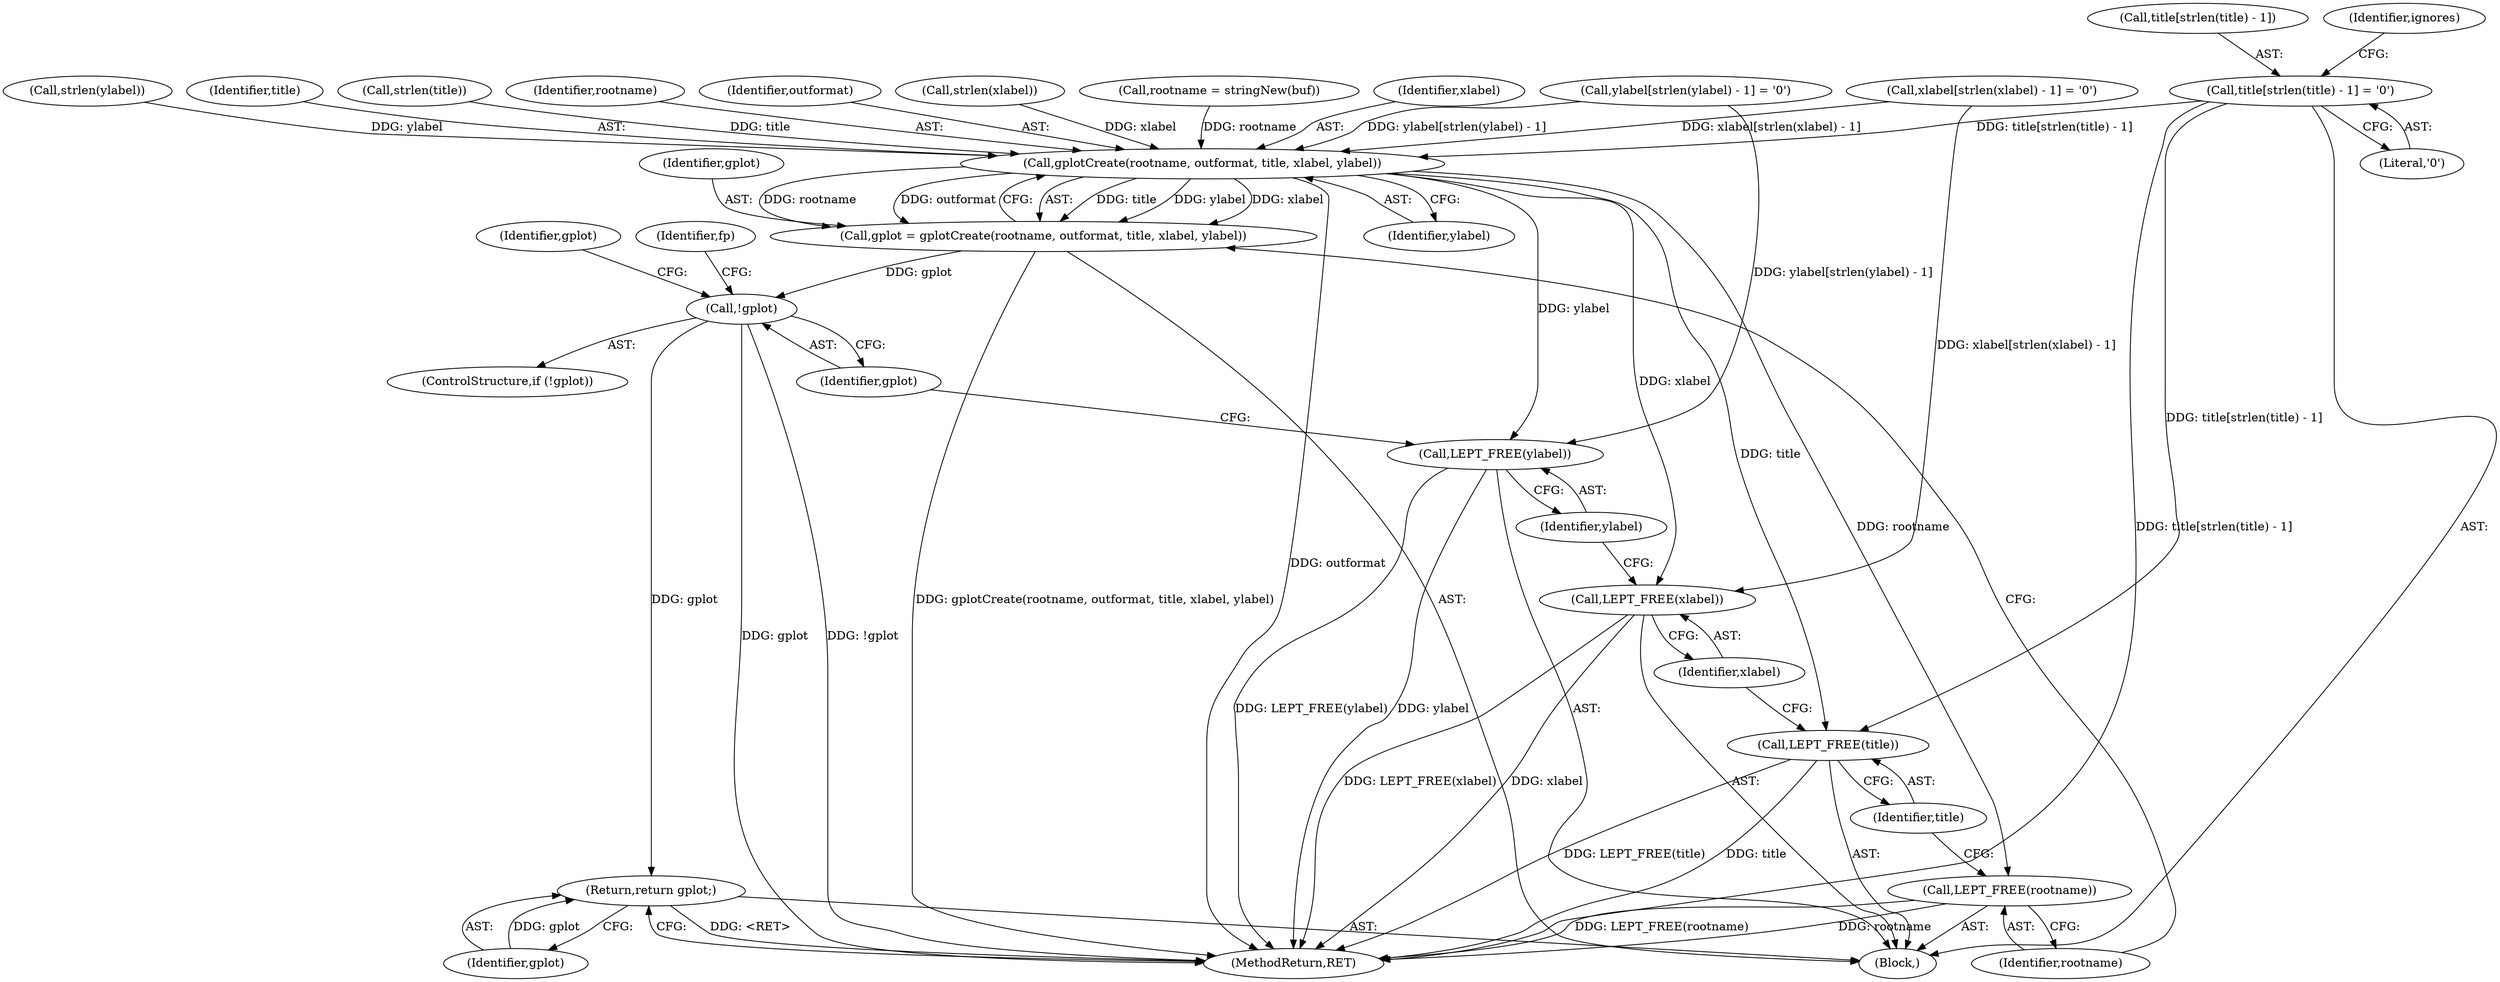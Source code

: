 digraph "0_leptonica_ee301cb2029db8a6289c5295daa42bba7715e99a_4@API" {
"1000208" [label="(Call,title[strlen(title) - 1] = '\0')"];
"1000258" [label="(Call,gplotCreate(rootname, outformat, title, xlabel, ylabel))"];
"1000256" [label="(Call,gplot = gplotCreate(rootname, outformat, title, xlabel, ylabel))"];
"1000273" [label="(Call,!gplot)"];
"1000409" [label="(Return,return gplot;)"];
"1000264" [label="(Call,LEPT_FREE(rootname))"];
"1000266" [label="(Call,LEPT_FREE(title))"];
"1000268" [label="(Call,LEPT_FREE(xlabel))"];
"1000270" [label="(Call,LEPT_FREE(ylabel))"];
"1000209" [label="(Call,title[strlen(title) - 1])"];
"1000258" [label="(Call,gplotCreate(rootname, outformat, title, xlabel, ylabel))"];
"1000288" [label="(Identifier,gplot)"];
"1000267" [label="(Identifier,title)"];
"1000409" [label="(Return,return gplot;)"];
"1000265" [label="(Identifier,rootname)"];
"1000277" [label="(Identifier,fp)"];
"1000252" [label="(Call,strlen(ylabel))"];
"1000263" [label="(Identifier,ylabel)"];
"1000411" [label="(MethodReturn,RET)"];
"1000264" [label="(Call,LEPT_FREE(rootname))"];
"1000212" [label="(Call,strlen(title))"];
"1000257" [label="(Identifier,gplot)"];
"1000261" [label="(Identifier,title)"];
"1000105" [label="(Block,)"];
"1000256" [label="(Call,gplot = gplotCreate(rootname, outformat, title, xlabel, ylabel))"];
"1000269" [label="(Identifier,xlabel)"];
"1000266" [label="(Call,LEPT_FREE(title))"];
"1000272" [label="(ControlStructure,if (!gplot))"];
"1000217" [label="(Identifier,ignores)"];
"1000410" [label="(Identifier,gplot)"];
"1000248" [label="(Call,ylabel[strlen(ylabel) - 1] = '\0')"];
"1000259" [label="(Identifier,rootname)"];
"1000273" [label="(Call,!gplot)"];
"1000260" [label="(Identifier,outformat)"];
"1000215" [label="(Literal,'\0')"];
"1000228" [label="(Call,xlabel[strlen(xlabel) - 1] = '\0')"];
"1000271" [label="(Identifier,ylabel)"];
"1000232" [label="(Call,strlen(xlabel))"];
"1000268" [label="(Call,LEPT_FREE(xlabel))"];
"1000208" [label="(Call,title[strlen(title) - 1] = '\0')"];
"1000270" [label="(Call,LEPT_FREE(ylabel))"];
"1000185" [label="(Call,rootname = stringNew(buf))"];
"1000274" [label="(Identifier,gplot)"];
"1000262" [label="(Identifier,xlabel)"];
"1000208" -> "1000105"  [label="AST: "];
"1000208" -> "1000215"  [label="CFG: "];
"1000209" -> "1000208"  [label="AST: "];
"1000215" -> "1000208"  [label="AST: "];
"1000217" -> "1000208"  [label="CFG: "];
"1000208" -> "1000411"  [label="DDG: title[strlen(title) - 1]"];
"1000208" -> "1000258"  [label="DDG: title[strlen(title) - 1]"];
"1000208" -> "1000266"  [label="DDG: title[strlen(title) - 1]"];
"1000258" -> "1000256"  [label="AST: "];
"1000258" -> "1000263"  [label="CFG: "];
"1000259" -> "1000258"  [label="AST: "];
"1000260" -> "1000258"  [label="AST: "];
"1000261" -> "1000258"  [label="AST: "];
"1000262" -> "1000258"  [label="AST: "];
"1000263" -> "1000258"  [label="AST: "];
"1000256" -> "1000258"  [label="CFG: "];
"1000258" -> "1000411"  [label="DDG: outformat"];
"1000258" -> "1000256"  [label="DDG: title"];
"1000258" -> "1000256"  [label="DDG: ylabel"];
"1000258" -> "1000256"  [label="DDG: xlabel"];
"1000258" -> "1000256"  [label="DDG: rootname"];
"1000258" -> "1000256"  [label="DDG: outformat"];
"1000185" -> "1000258"  [label="DDG: rootname"];
"1000212" -> "1000258"  [label="DDG: title"];
"1000232" -> "1000258"  [label="DDG: xlabel"];
"1000228" -> "1000258"  [label="DDG: xlabel[strlen(xlabel) - 1]"];
"1000252" -> "1000258"  [label="DDG: ylabel"];
"1000248" -> "1000258"  [label="DDG: ylabel[strlen(ylabel) - 1]"];
"1000258" -> "1000264"  [label="DDG: rootname"];
"1000258" -> "1000266"  [label="DDG: title"];
"1000258" -> "1000268"  [label="DDG: xlabel"];
"1000258" -> "1000270"  [label="DDG: ylabel"];
"1000256" -> "1000105"  [label="AST: "];
"1000257" -> "1000256"  [label="AST: "];
"1000265" -> "1000256"  [label="CFG: "];
"1000256" -> "1000411"  [label="DDG: gplotCreate(rootname, outformat, title, xlabel, ylabel)"];
"1000256" -> "1000273"  [label="DDG: gplot"];
"1000273" -> "1000272"  [label="AST: "];
"1000273" -> "1000274"  [label="CFG: "];
"1000274" -> "1000273"  [label="AST: "];
"1000277" -> "1000273"  [label="CFG: "];
"1000288" -> "1000273"  [label="CFG: "];
"1000273" -> "1000411"  [label="DDG: gplot"];
"1000273" -> "1000411"  [label="DDG: !gplot"];
"1000273" -> "1000409"  [label="DDG: gplot"];
"1000409" -> "1000105"  [label="AST: "];
"1000409" -> "1000410"  [label="CFG: "];
"1000410" -> "1000409"  [label="AST: "];
"1000411" -> "1000409"  [label="CFG: "];
"1000409" -> "1000411"  [label="DDG: <RET>"];
"1000410" -> "1000409"  [label="DDG: gplot"];
"1000264" -> "1000105"  [label="AST: "];
"1000264" -> "1000265"  [label="CFG: "];
"1000265" -> "1000264"  [label="AST: "];
"1000267" -> "1000264"  [label="CFG: "];
"1000264" -> "1000411"  [label="DDG: rootname"];
"1000264" -> "1000411"  [label="DDG: LEPT_FREE(rootname)"];
"1000266" -> "1000105"  [label="AST: "];
"1000266" -> "1000267"  [label="CFG: "];
"1000267" -> "1000266"  [label="AST: "];
"1000269" -> "1000266"  [label="CFG: "];
"1000266" -> "1000411"  [label="DDG: title"];
"1000266" -> "1000411"  [label="DDG: LEPT_FREE(title)"];
"1000268" -> "1000105"  [label="AST: "];
"1000268" -> "1000269"  [label="CFG: "];
"1000269" -> "1000268"  [label="AST: "];
"1000271" -> "1000268"  [label="CFG: "];
"1000268" -> "1000411"  [label="DDG: xlabel"];
"1000268" -> "1000411"  [label="DDG: LEPT_FREE(xlabel)"];
"1000228" -> "1000268"  [label="DDG: xlabel[strlen(xlabel) - 1]"];
"1000270" -> "1000105"  [label="AST: "];
"1000270" -> "1000271"  [label="CFG: "];
"1000271" -> "1000270"  [label="AST: "];
"1000274" -> "1000270"  [label="CFG: "];
"1000270" -> "1000411"  [label="DDG: LEPT_FREE(ylabel)"];
"1000270" -> "1000411"  [label="DDG: ylabel"];
"1000248" -> "1000270"  [label="DDG: ylabel[strlen(ylabel) - 1]"];
}
